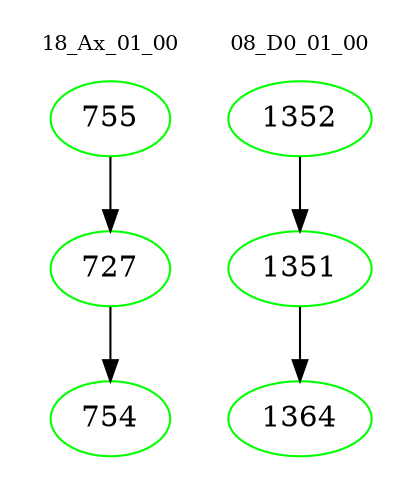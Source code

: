digraph{
subgraph cluster_0 {
color = white
label = "18_Ax_01_00";
fontsize=10;
T0_755 [label="755", color="green"]
T0_755 -> T0_727 [color="black"]
T0_727 [label="727", color="green"]
T0_727 -> T0_754 [color="black"]
T0_754 [label="754", color="green"]
}
subgraph cluster_1 {
color = white
label = "08_D0_01_00";
fontsize=10;
T1_1352 [label="1352", color="green"]
T1_1352 -> T1_1351 [color="black"]
T1_1351 [label="1351", color="green"]
T1_1351 -> T1_1364 [color="black"]
T1_1364 [label="1364", color="green"]
}
}
